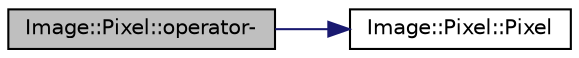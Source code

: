 digraph "Image::Pixel::operator-"
{
  edge [fontname="Helvetica",fontsize="10",labelfontname="Helvetica",labelfontsize="10"];
  node [fontname="Helvetica",fontsize="10",shape=record];
  rankdir="LR";
  Node1 [label="Image::Pixel::operator-",height=0.2,width=0.4,color="black", fillcolor="grey75", style="filled", fontcolor="black"];
  Node1 -> Node2 [color="midnightblue",fontsize="10",style="solid",fontname="Helvetica"];
  Node2 [label="Image::Pixel::Pixel",height=0.2,width=0.4,color="black", fillcolor="white", style="filled",URL="$struct_image_1_1_pixel.html#a93d339cf79d059bfff19312344dc3169"];
}
